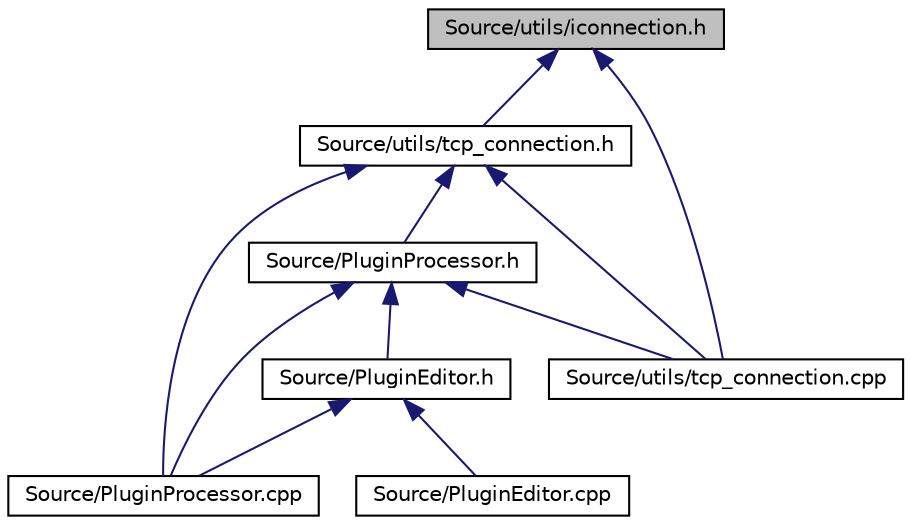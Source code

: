 digraph "Source/utils/iconnection.h"
{
  edge [fontname="Helvetica",fontsize="10",labelfontname="Helvetica",labelfontsize="10"];
  node [fontname="Helvetica",fontsize="10",shape=record];
  Node1 [label="Source/utils/iconnection.h",height=0.2,width=0.4,color="black", fillcolor="grey75", style="filled" fontcolor="black"];
  Node1 -> Node2 [dir="back",color="midnightblue",fontsize="10",style="solid"];
  Node2 [label="Source/utils/tcp_connection.h",height=0.2,width=0.4,color="black", fillcolor="white", style="filled",URL="$tcp__connection_8h.html"];
  Node2 -> Node3 [dir="back",color="midnightblue",fontsize="10",style="solid"];
  Node3 [label="Source/PluginProcessor.h",height=0.2,width=0.4,color="black", fillcolor="white", style="filled",URL="$PluginProcessor_8h.html"];
  Node3 -> Node4 [dir="back",color="midnightblue",fontsize="10",style="solid"];
  Node4 [label="Source/PluginEditor.h",height=0.2,width=0.4,color="black", fillcolor="white", style="filled",URL="$PluginEditor_8h.html"];
  Node4 -> Node5 [dir="back",color="midnightblue",fontsize="10",style="solid"];
  Node5 [label="Source/PluginEditor.cpp",height=0.2,width=0.4,color="black", fillcolor="white", style="filled",URL="$PluginEditor_8cpp.html"];
  Node4 -> Node6 [dir="back",color="midnightblue",fontsize="10",style="solid"];
  Node6 [label="Source/PluginProcessor.cpp",height=0.2,width=0.4,color="black", fillcolor="white", style="filled",URL="$PluginProcessor_8cpp.html"];
  Node3 -> Node6 [dir="back",color="midnightblue",fontsize="10",style="solid"];
  Node3 -> Node7 [dir="back",color="midnightblue",fontsize="10",style="solid"];
  Node7 [label="Source/utils/tcp_connection.cpp",height=0.2,width=0.4,color="black", fillcolor="white", style="filled",URL="$tcp__connection_8cpp.html"];
  Node2 -> Node6 [dir="back",color="midnightblue",fontsize="10",style="solid"];
  Node2 -> Node7 [dir="back",color="midnightblue",fontsize="10",style="solid"];
  Node1 -> Node7 [dir="back",color="midnightblue",fontsize="10",style="solid"];
}
